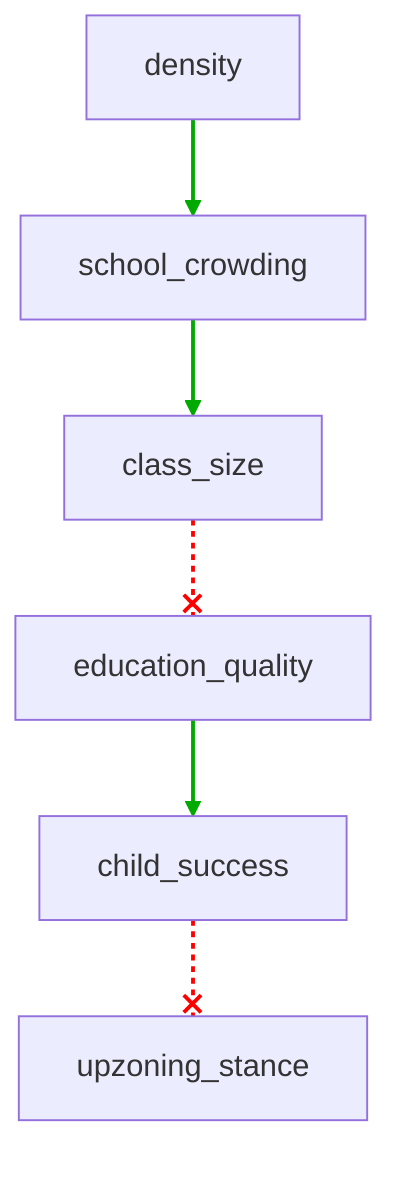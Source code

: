 flowchart TD
    n1[density]
    n2[school_crowding]
    n3[class_size]
    n4[education_quality]
    n5[child_success]
    n6[upzoning_stance]
    n1 --> n2
    n2 --> n3
    n3 --x n4
    n4 --> n5
    n5 --x n6
    linkStyle 0 stroke:#00AA00,stroke-width:2px
    linkStyle 1 stroke:#00AA00,stroke-width:2px
    linkStyle 2 stroke:#FF0000,stroke-dasharray:3,stroke-width:2px
    linkStyle 3 stroke:#00AA00,stroke-width:2px
    linkStyle 4 stroke:#FF0000,stroke-dasharray:3,stroke-width:2px